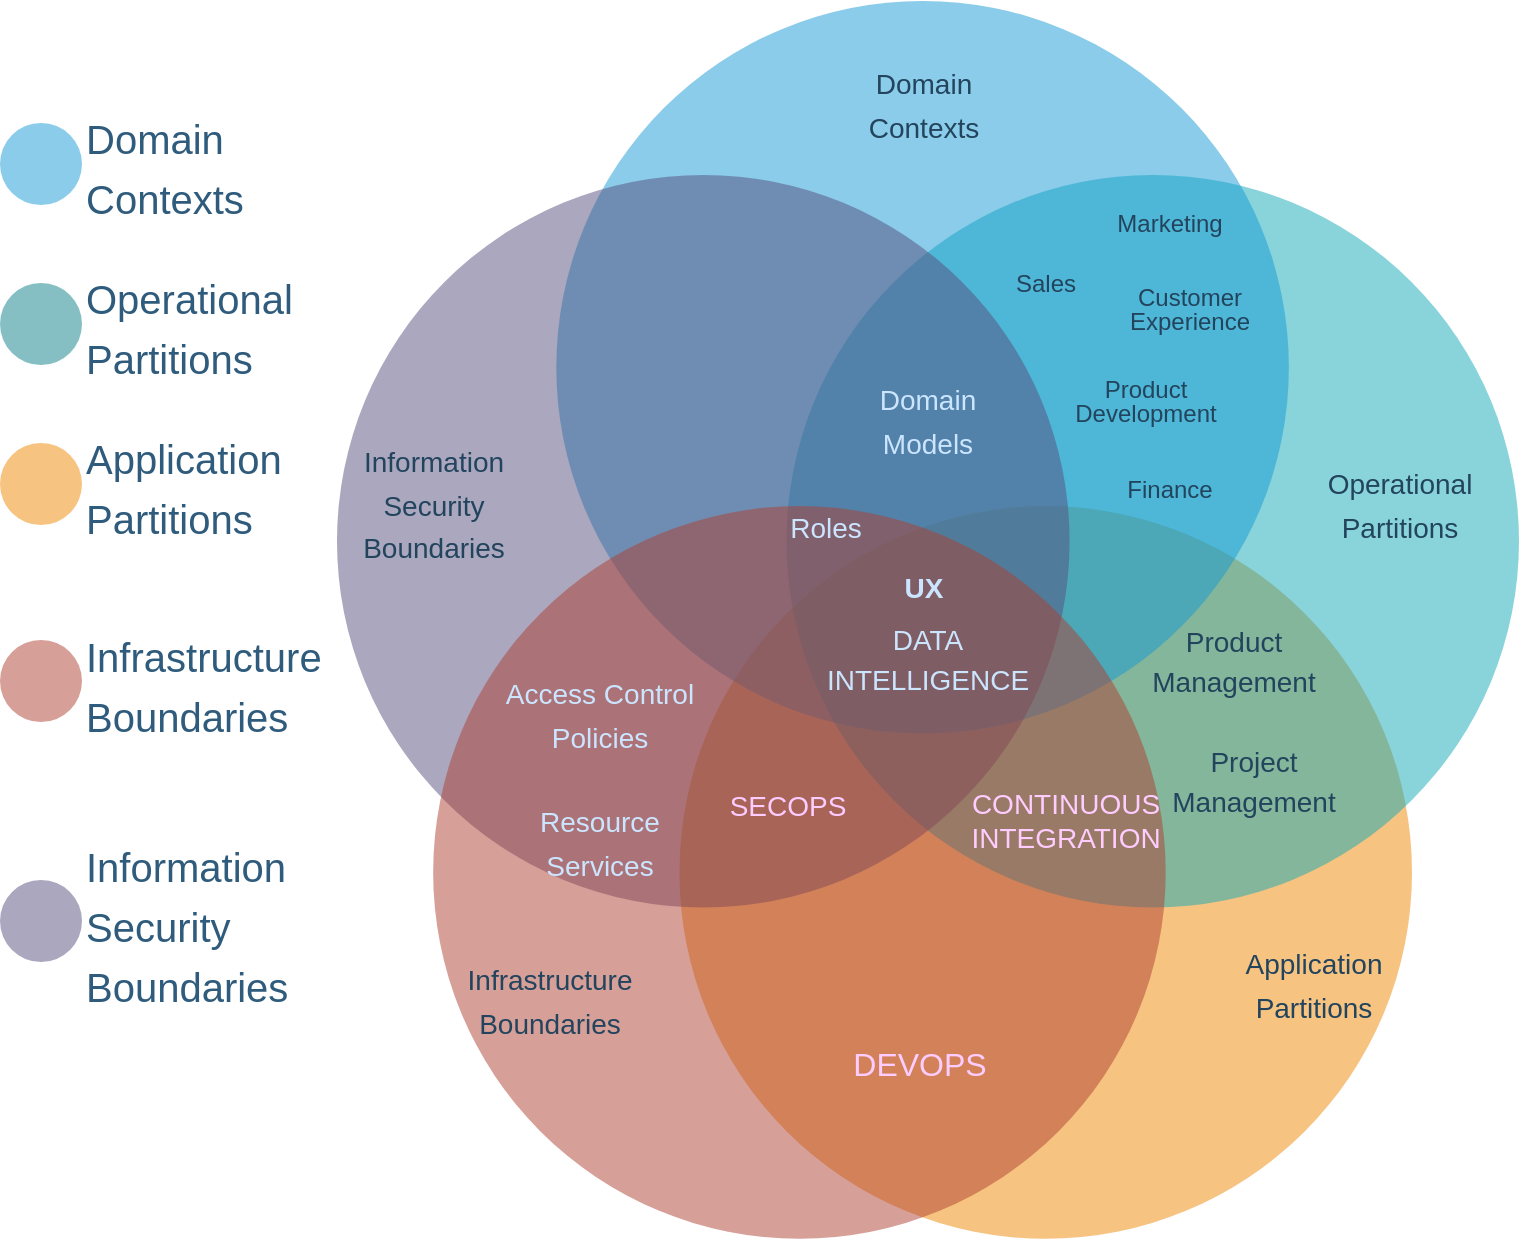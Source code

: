 <mxfile version="13.0.3" type="device"><diagram id="3228e29e-7158-1315-38df-8450db1d8a1d" name="Page-1"><mxGraphModel dx="1002" dy="628" grid="1" gridSize="10" guides="1" tooltips="1" connect="1" arrows="1" fold="1" page="1" pageScale="1" pageWidth="1169" pageHeight="827" background="#ffffff" math="0" shadow="0"><root><mxCell id="0"/><mxCell id="1" parent="0"/><mxCell id="21653" value="&lt;font style=&quot;font-size: 20px&quot;&gt;Domain Contexts&amp;nbsp;&lt;/font&gt;" style="ellipse;whiteSpace=wrap;html=1;aspect=fixed;rounded=1;shadow=0;glass=0;labelBackgroundColor=none;strokeColor=none;strokeWidth=2;fillColor=#1699D3;gradientColor=none;fontFamily=Helvetica;fontSize=25;fontColor=#2F5B7C;align=left;opacity=50;labelPosition=right;verticalLabelPosition=middle;verticalAlign=middle;" parent="1" vertex="1"><mxGeometry x="205" y="171.5" width="41" height="41" as="geometry"/></mxCell><mxCell id="21654" value="&lt;font style=&quot;font-size: 20px&quot;&gt;Operational Partitions&lt;/font&gt;" style="ellipse;whiteSpace=wrap;html=1;aspect=fixed;rounded=1;shadow=0;glass=0;labelBackgroundColor=none;strokeColor=none;strokeWidth=2;fillColor=#0E8088;gradientColor=none;fontFamily=Helvetica;fontSize=25;fontColor=#2F5B7C;align=left;opacity=50;labelPosition=right;verticalLabelPosition=middle;verticalAlign=middle;" parent="1" vertex="1"><mxGeometry x="205" y="251.5" width="41" height="41" as="geometry"/></mxCell><mxCell id="21655" value="&lt;font style=&quot;font-size: 20px&quot;&gt;Information Security Boundaries&lt;/font&gt;" style="ellipse;whiteSpace=wrap;html=1;aspect=fixed;rounded=1;shadow=0;glass=0;labelBackgroundColor=none;strokeColor=none;strokeWidth=2;fillColor=#56517E;gradientColor=none;fontFamily=Helvetica;fontSize=25;fontColor=#2F5B7C;align=left;opacity=50;labelPosition=right;verticalLabelPosition=middle;verticalAlign=middle;" parent="1" vertex="1"><mxGeometry x="205" y="550" width="41" height="41" as="geometry"/></mxCell><mxCell id="21656" value="&lt;font style=&quot;font-size: 20px&quot;&gt;Application Partitions&lt;/font&gt;" style="ellipse;whiteSpace=wrap;html=1;aspect=fixed;rounded=1;shadow=0;glass=0;labelBackgroundColor=none;strokeColor=none;strokeWidth=2;fillColor=#F08705;gradientColor=none;fontFamily=Helvetica;fontSize=25;fontColor=#2F5B7C;align=left;opacity=50;labelPosition=right;verticalLabelPosition=middle;verticalAlign=middle;" parent="1" vertex="1"><mxGeometry x="205" y="331.5" width="41" height="41" as="geometry"/></mxCell><mxCell id="21657" value="&lt;font style=&quot;font-size: 20px&quot;&gt;Infrastructure&lt;br&gt;Boundaries&lt;/font&gt;" style="ellipse;whiteSpace=wrap;html=1;aspect=fixed;rounded=1;shadow=0;glass=0;labelBackgroundColor=none;strokeColor=none;strokeWidth=2;fillColor=#AE4132;gradientColor=none;fontFamily=Helvetica;fontSize=25;fontColor=#2F5B7C;align=left;opacity=50;labelPosition=right;verticalLabelPosition=middle;verticalAlign=middle;" parent="1" vertex="1"><mxGeometry x="205" y="430" width="41" height="41" as="geometry"/></mxCell><mxCell id="21658" value="" style="group" parent="1" vertex="1" connectable="0"><mxGeometry x="373.5" y="110.5" width="591" height="618.836" as="geometry"/></mxCell><mxCell id="21659" value="" style="ellipse;whiteSpace=wrap;html=1;aspect=fixed;rounded=1;shadow=0;glass=0;labelBackgroundColor=#FFFFFF;strokeColor=none;strokeWidth=2;fillColor=#F08705;gradientColor=none;fontFamily=Helvetica;fontSize=25;fontColor=#2F5B7C;align=left;opacity=50;" parent="21658" vertex="1"><mxGeometry x="171.218" y="252.55" width="366.286" height="366.286" as="geometry"/></mxCell><mxCell id="21660" value="" style="ellipse;whiteSpace=wrap;html=1;aspect=fixed;rounded=1;shadow=0;glass=0;labelBackgroundColor=#FFFFFF;strokeColor=none;strokeWidth=2;fillColor=#12AAB5;gradientColor=none;fontFamily=Helvetica;fontSize=25;fontColor=#2F5B7C;align=left;opacity=50;" parent="21658" vertex="1"><mxGeometry x="224.714" y="86.978" width="366.286" height="366.286" as="geometry"/></mxCell><mxCell id="21661" value="" style="ellipse;whiteSpace=wrap;html=1;aspect=fixed;rounded=1;shadow=0;glass=0;labelBackgroundColor=#FFFFFF;strokeColor=none;strokeWidth=2;fillColor=#1699D3;gradientColor=none;fontFamily=Helvetica;fontSize=25;fontColor=#2F5B7C;align=left;opacity=50;" parent="21658" vertex="1"><mxGeometry x="109.646" width="366.286" height="366.286" as="geometry"/></mxCell><mxCell id="21662" value="" style="ellipse;whiteSpace=wrap;html=1;aspect=fixed;rounded=1;shadow=0;glass=0;labelBackgroundColor=#FFFFFF;strokeColor=none;strokeWidth=2;fillColor=#56517E;gradientColor=none;fontFamily=Helvetica;fontSize=25;fontColor=#2F5B7C;align=left;opacity=50;" parent="21658" vertex="1"><mxGeometry y="86.978" width="366.286" height="366.286" as="geometry"/></mxCell><mxCell id="21663" value="" style="ellipse;whiteSpace=wrap;html=1;aspect=fixed;rounded=1;shadow=0;glass=0;labelBackgroundColor=#FFFFFF;strokeColor=none;strokeWidth=2;fillColor=#AE4132;gradientColor=none;fontFamily=Helvetica;fontSize=25;fontColor=#2F5B7C;align=left;opacity=50;" parent="21658" vertex="1"><mxGeometry x="48.075" y="252.55" width="366.286" height="366.286" as="geometry"/></mxCell><mxCell id="21664" value="&lt;font style=&quot;font-size: 14px&quot;&gt;Application Partitions&lt;/font&gt;" style="text;html=1;strokeColor=none;fillColor=none;align=center;verticalAlign=middle;whiteSpace=wrap;rounded=0;shadow=1;labelBackgroundColor=none;fontSize=18;fontColor=#23445D;" parent="21658" vertex="1"><mxGeometry x="468" y="481" width="40" height="20" as="geometry"/></mxCell><mxCell id="21668" value="&lt;font style=&quot;font-size: 14px&quot;&gt;Domain Contexts&lt;/font&gt;" style="text;html=1;strokeColor=none;fillColor=none;align=center;verticalAlign=middle;whiteSpace=wrap;rounded=0;shadow=1;labelBackgroundColor=none;fontSize=18;fontColor=#23445D;" parent="21658" vertex="1"><mxGeometry x="273" y="41" width="40" height="20" as="geometry"/></mxCell><mxCell id="21669" value="&lt;font style=&quot;font-size: 14px&quot;&gt;Operational Partitions&lt;/font&gt;" style="text;html=1;strokeColor=none;fillColor=none;align=center;verticalAlign=middle;whiteSpace=wrap;rounded=0;shadow=1;labelBackgroundColor=none;fontSize=18;fontColor=#23445D;" parent="21658" vertex="1"><mxGeometry x="511" y="241.5" width="40" height="20" as="geometry"/></mxCell><mxCell id="21670" value="&lt;font style=&quot;font-size: 14px ; line-height: 100%&quot;&gt;Infrastructure Boundaries&lt;/font&gt;" style="text;html=1;strokeColor=none;fillColor=none;align=center;verticalAlign=middle;whiteSpace=wrap;rounded=0;shadow=1;labelBackgroundColor=none;fontSize=18;fontColor=#23445D;" parent="21658" vertex="1"><mxGeometry x="86.5" y="489.5" width="40" height="20" as="geometry"/></mxCell><mxCell id="21671" value="&lt;span style=&quot;font-size: 14px ; line-height: 100%&quot;&gt;Information Security Boundaries&lt;/span&gt;" style="text;html=1;strokeColor=none;fillColor=none;align=center;verticalAlign=middle;whiteSpace=wrap;rounded=0;shadow=1;labelBackgroundColor=none;fontSize=18;fontColor=#23445D;" parent="21658" vertex="1"><mxGeometry x="28" y="241.5" width="40" height="20" as="geometry"/></mxCell><mxCell id="21672" value="&lt;font style=&quot;font-size: 12px&quot;&gt;Marketing&lt;/font&gt;" style="text;html=1;strokeColor=none;fillColor=none;align=center;verticalAlign=middle;whiteSpace=wrap;rounded=0;shadow=1;labelBackgroundColor=none;fontSize=16;fontColor=#23445D;" parent="21658" vertex="1"><mxGeometry x="396.5" y="99.5" width="40" height="20" as="geometry"/></mxCell><mxCell id="21673" value="&lt;font style=&quot;font-size: 14px&quot;&gt;Product Management&lt;/font&gt;" style="text;html=1;strokeColor=none;fillColor=none;align=center;verticalAlign=middle;whiteSpace=wrap;rounded=0;shadow=1;labelBackgroundColor=none;fontSize=16;fontColor=#23445D;" parent="21658" vertex="1"><mxGeometry x="428" y="319.5" width="40" height="20" as="geometry"/></mxCell><mxCell id="21674" value="DEVOPS" style="text;html=1;strokeColor=none;fillColor=none;align=center;verticalAlign=middle;whiteSpace=wrap;rounded=0;shadow=1;labelBackgroundColor=none;fontSize=16;fontColor=#FFCCFF;" parent="21658" vertex="1"><mxGeometry x="271" y="521" width="40" height="20" as="geometry"/></mxCell><mxCell id="21680" value="&lt;font color=&quot;#ffccff&quot;&gt;SECOPS&lt;/font&gt;" style="text;html=1;strokeColor=none;fillColor=none;align=center;verticalAlign=middle;whiteSpace=wrap;rounded=0;shadow=1;labelBackgroundColor=none;fontSize=14;fontColor=#23445D;" parent="21658" vertex="1"><mxGeometry x="205" y="392" width="40" height="20" as="geometry"/></mxCell><mxCell id="21684" value="&lt;font color=&quot;#cce5ff&quot;&gt;&lt;b&gt;UX&lt;/b&gt;&lt;/font&gt;" style="text;html=1;strokeColor=none;fillColor=none;align=center;verticalAlign=middle;whiteSpace=wrap;rounded=0;shadow=1;labelBackgroundColor=none;fontSize=14;fontColor=#23445D;" parent="21658" vertex="1"><mxGeometry x="273" y="283" width="40" height="20" as="geometry"/></mxCell><mxCell id="FGRImhSZMAt3-Py1ELPV-21689" value="&lt;font style=&quot;font-size: 12px&quot;&gt;Sales&lt;/font&gt;" style="text;html=1;strokeColor=none;fillColor=none;align=center;verticalAlign=middle;whiteSpace=wrap;rounded=0;shadow=1;labelBackgroundColor=none;fontSize=16;fontColor=#23445D;" parent="21658" vertex="1"><mxGeometry x="334" y="129.5" width="40" height="20" as="geometry"/></mxCell><mxCell id="FGRImhSZMAt3-Py1ELPV-21690" value="&lt;p style=&quot;line-height: 100% ; font-size: 12px&quot;&gt;Customer&lt;br&gt;Experience&lt;/p&gt;" style="text;html=1;strokeColor=none;fillColor=none;align=center;verticalAlign=middle;whiteSpace=wrap;rounded=0;shadow=1;labelBackgroundColor=none;fontSize=16;fontColor=#23445D;" parent="21658" vertex="1"><mxGeometry x="406.5" y="143" width="40" height="20" as="geometry"/></mxCell><mxCell id="FGRImhSZMAt3-Py1ELPV-21691" value="&lt;p style=&quot;line-height: 100%&quot;&gt;Product&lt;br style=&quot;font-size: 12px&quot;&gt;Development&lt;/p&gt;" style="text;html=1;strokeColor=none;fillColor=none;align=center;verticalAlign=middle;whiteSpace=wrap;rounded=0;shadow=1;labelBackgroundColor=none;fontSize=12;fontColor=#23445D;" parent="21658" vertex="1"><mxGeometry x="384" y="189.5" width="40" height="20" as="geometry"/></mxCell><mxCell id="FGRImhSZMAt3-Py1ELPV-21692" value="&lt;font style=&quot;font-size: 12px ; line-height: 100%&quot;&gt;Finance&lt;/font&gt;" style="text;html=1;strokeColor=none;fillColor=none;align=center;verticalAlign=middle;whiteSpace=wrap;rounded=0;shadow=1;labelBackgroundColor=none;fontSize=16;fontColor=#23445D;" parent="21658" vertex="1"><mxGeometry x="396.5" y="232.55" width="40" height="20" as="geometry"/></mxCell><mxCell id="A40QxdJa8ThHrG5hphZk-21684" value="&lt;font style=&quot;font-size: 14px&quot;&gt;Project Management&lt;/font&gt;" style="text;html=1;strokeColor=none;fillColor=none;align=center;verticalAlign=middle;whiteSpace=wrap;rounded=0;shadow=1;labelBackgroundColor=none;fontSize=16;fontColor=#23445D;" vertex="1" parent="21658"><mxGeometry x="438" y="349.5" width="40" height="80.5" as="geometry"/></mxCell><mxCell id="A40QxdJa8ThHrG5hphZk-21686" value="&lt;font color=&quot;#cce5ff&quot;&gt;DATA&lt;/font&gt;" style="text;html=1;strokeColor=none;fillColor=none;align=center;verticalAlign=middle;whiteSpace=wrap;rounded=0;shadow=1;labelBackgroundColor=none;fontSize=14;fontColor=#23445D;" vertex="1" parent="21658"><mxGeometry x="275.5" y="309.5" width="40" height="20" as="geometry"/></mxCell><mxCell id="A40QxdJa8ThHrG5hphZk-21687" value="&lt;font color=&quot;#cce5ff&quot;&gt;INTELLIGENCE&lt;/font&gt;" style="text;html=1;strokeColor=none;fillColor=none;align=center;verticalAlign=middle;whiteSpace=wrap;rounded=0;shadow=1;labelBackgroundColor=none;fontSize=14;fontColor=#23445D;" vertex="1" parent="21658"><mxGeometry x="275.5" y="329.5" width="40" height="20" as="geometry"/></mxCell><mxCell id="A40QxdJa8ThHrG5hphZk-21740" value="&lt;font color=&quot;#ffccff&quot;&gt;CONTINUOUS INTEGRATION&lt;/font&gt;" style="text;html=1;strokeColor=none;fillColor=none;align=center;verticalAlign=middle;whiteSpace=wrap;rounded=0;shadow=1;labelBackgroundColor=none;fontSize=14;fontColor=#23445D;" vertex="1" parent="21658"><mxGeometry x="344" y="399.5" width="40" height="20" as="geometry"/></mxCell><mxCell id="A40QxdJa8ThHrG5hphZk-21742" value="&lt;font style=&quot;font-size: 14px&quot; color=&quot;#cce5ff&quot;&gt;Domain Models&lt;/font&gt;" style="text;html=1;strokeColor=none;fillColor=none;align=center;verticalAlign=middle;whiteSpace=wrap;rounded=0;shadow=1;labelBackgroundColor=none;fontSize=18;fontColor=#23445D;" vertex="1" parent="21658"><mxGeometry x="275.5" y="199.5" width="40" height="20" as="geometry"/></mxCell><mxCell id="A40QxdJa8ThHrG5hphZk-21743" value="&lt;font style=&quot;font-size: 14px&quot; color=&quot;#cce5ff&quot;&gt;Roles&lt;/font&gt;" style="text;html=1;strokeColor=none;fillColor=none;align=center;verticalAlign=middle;whiteSpace=wrap;rounded=0;shadow=1;labelBackgroundColor=none;fontSize=18;fontColor=#23445D;" vertex="1" parent="21658"><mxGeometry x="224.71" y="252.55" width="40" height="20" as="geometry"/></mxCell><mxCell id="A40QxdJa8ThHrG5hphZk-21745" value="&lt;font style=&quot;font-size: 14px&quot; color=&quot;#cce5ff&quot;&gt;Access Control Policies&lt;/font&gt;" style="text;html=1;strokeColor=none;fillColor=none;align=center;verticalAlign=middle;whiteSpace=wrap;rounded=0;shadow=1;labelBackgroundColor=none;fontSize=18;fontColor=#23445D;" vertex="1" parent="21658"><mxGeometry x="76.5" y="346.29" width="110" height="20" as="geometry"/></mxCell><mxCell id="A40QxdJa8ThHrG5hphZk-21746" value="&lt;font color=&quot;#cce5ff&quot;&gt;&lt;span style=&quot;font-size: 14px&quot;&gt;Resource Services&lt;/span&gt;&lt;/font&gt;" style="text;html=1;strokeColor=none;fillColor=none;align=center;verticalAlign=middle;whiteSpace=wrap;rounded=0;shadow=1;labelBackgroundColor=none;fontSize=18;fontColor=#23445D;" vertex="1" parent="21658"><mxGeometry x="76.5" y="410" width="110" height="20" as="geometry"/></mxCell></root></mxGraphModel></diagram></mxfile>